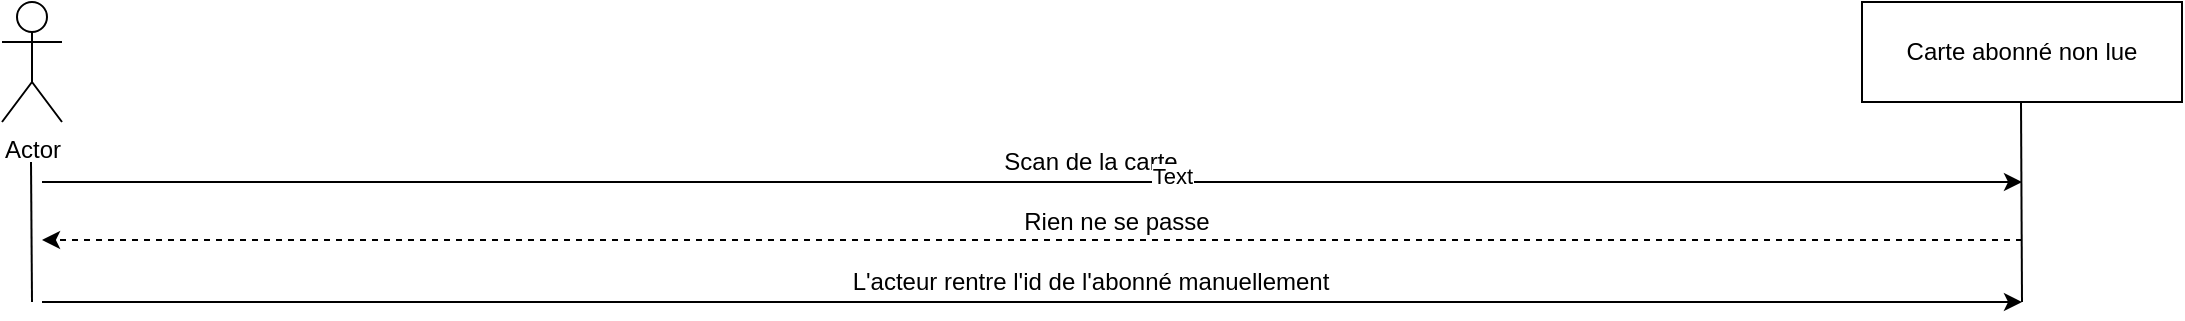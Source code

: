 <mxfile version="13.1.5" type="device"><diagram name="Page-1" id="e7e014a7-5840-1c2e-5031-d8a46d1fe8dd"><mxGraphModel dx="1422" dy="763" grid="1" gridSize="10" guides="1" tooltips="1" connect="1" arrows="1" fold="1" page="1" pageScale="1" pageWidth="1169" pageHeight="826" background="#ffffff" math="0" shadow="0"><root><mxCell id="0"/><mxCell id="1" parent="0"/><mxCell id="vrBTLn8OrW78p5O31Ii0-41" value="Actor" style="shape=umlActor;verticalLabelPosition=bottom;labelBackgroundColor=#ffffff;verticalAlign=top;html=1;outlineConnect=0;" vertex="1" parent="1"><mxGeometry x="40" y="40" width="30" height="60" as="geometry"/></mxCell><mxCell id="vrBTLn8OrW78p5O31Ii0-42" value="" style="endArrow=none;html=1;" edge="1" parent="1"><mxGeometry width="50" height="50" relative="1" as="geometry"><mxPoint x="55" y="190" as="sourcePoint"/><mxPoint x="54.5" y="120" as="targetPoint"/></mxGeometry></mxCell><mxCell id="vrBTLn8OrW78p5O31Ii0-43" value="Carte abonné non lue" style="rounded=0;whiteSpace=wrap;html=1;" vertex="1" parent="1"><mxGeometry x="970" y="40" width="160" height="50" as="geometry"/></mxCell><mxCell id="vrBTLn8OrW78p5O31Ii0-44" value="" style="endArrow=none;html=1;" edge="1" parent="1"><mxGeometry width="50" height="50" relative="1" as="geometry"><mxPoint x="1050" y="190" as="sourcePoint"/><mxPoint x="1049.5" y="90" as="targetPoint"/></mxGeometry></mxCell><mxCell id="vrBTLn8OrW78p5O31Ii0-49" value="Scan de la carte" style="text;html=1;strokeColor=none;fillColor=none;align=center;verticalAlign=middle;whiteSpace=wrap;rounded=0;" vertex="1" parent="1"><mxGeometry x="427" y="110" width="315" height="20" as="geometry"/></mxCell><mxCell id="vrBTLn8OrW78p5O31Ii0-50" value="" style="endArrow=classic;html=1;dashed=1;" edge="1" parent="1"><mxGeometry width="50" height="50" relative="1" as="geometry"><mxPoint x="1050" y="159" as="sourcePoint"/><mxPoint x="60" y="159" as="targetPoint"/></mxGeometry></mxCell><mxCell id="vrBTLn8OrW78p5O31Ii0-51" value="Rien ne se passe" style="text;html=1;strokeColor=none;fillColor=none;align=center;verticalAlign=middle;whiteSpace=wrap;rounded=0;" vertex="1" parent="1"><mxGeometry x="440" y="140" width="315" height="20" as="geometry"/></mxCell><mxCell id="vrBTLn8OrW78p5O31Ii0-53" value="" style="endArrow=classic;html=1;" edge="1" parent="1"><mxGeometry width="50" height="50" relative="1" as="geometry"><mxPoint x="60" y="130" as="sourcePoint"/><mxPoint x="1050" y="130" as="targetPoint"/></mxGeometry></mxCell><mxCell id="vrBTLn8OrW78p5O31Ii0-97" value="Text" style="edgeLabel;html=1;align=center;verticalAlign=middle;resizable=0;points=[];" vertex="1" connectable="0" parent="vrBTLn8OrW78p5O31Ii0-53"><mxGeometry x="0.141" y="3" relative="1" as="geometry"><mxPoint as="offset"/></mxGeometry></mxCell><mxCell id="vrBTLn8OrW78p5O31Ii0-54" value="L'acteur rentre l'id de l'abonné manuellement" style="text;html=1;strokeColor=none;fillColor=none;align=center;verticalAlign=middle;whiteSpace=wrap;rounded=0;" vertex="1" parent="1"><mxGeometry x="427" y="170" width="315" height="20" as="geometry"/></mxCell><mxCell id="vrBTLn8OrW78p5O31Ii0-85" value="" style="endArrow=classic;html=1;" edge="1" parent="1"><mxGeometry width="50" height="50" relative="1" as="geometry"><mxPoint x="60" y="190" as="sourcePoint"/><mxPoint x="1050" y="190" as="targetPoint"/></mxGeometry></mxCell></root></mxGraphModel></diagram></mxfile>